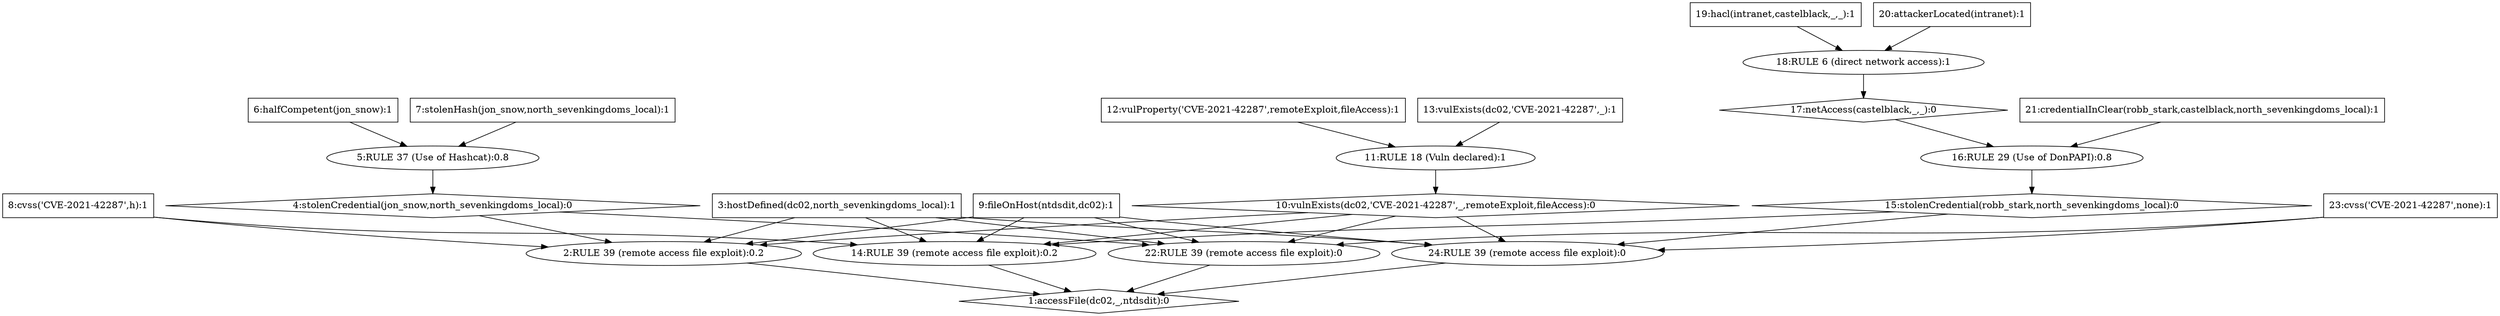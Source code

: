 digraph G {
	1 [label="1:accessFile(dc02,_,ntdsdit):0",shape=diamond];
	2 [label="2:RULE 39 (remote access file exploit):0.2",shape=ellipse];
	3 [label="3:hostDefined(dc02,north_sevenkingdoms_local):1",shape=box];
	4 [label="4:stolenCredential(jon_snow,north_sevenkingdoms_local):0",shape=diamond];
	5 [label="5:RULE 37 (Use of Hashcat):0.8",shape=ellipse];
	6 [label="6:halfCompetent(jon_snow):1",shape=box];
	7 [label="7:stolenHash(jon_snow,north_sevenkingdoms_local):1",shape=box];
	8 [label="8:cvss('CVE-2021-42287',h):1",shape=box];
	9 [label="9:fileOnHost(ntdsdit,dc02):1",shape=box];
	10 [label="10:vulnExists(dc02,'CVE-2021-42287',_,remoteExploit,fileAccess):0",shape=diamond];
	11 [label="11:RULE 18 (Vuln declared):1",shape=ellipse];
	12 [label="12:vulProperty('CVE-2021-42287',remoteExploit,fileAccess):1",shape=box];
	13 [label="13:vulExists(dc02,'CVE-2021-42287',_):1",shape=box];
	14 [label="14:RULE 39 (remote access file exploit):0.2",shape=ellipse];
	15 [label="15:stolenCredential(robb_stark,north_sevenkingdoms_local):0",shape=diamond];
	16 [label="16:RULE 29 (Use of DonPAPI):0.8",shape=ellipse];
	17 [label="17:netAccess(castelblack,_,_):0",shape=diamond];
	18 [label="18:RULE 6 (direct network access):1",shape=ellipse];
	19 [label="19:hacl(intranet,castelblack,_,_):1",shape=box];
	20 [label="20:attackerLocated(intranet):1",shape=box];
	21 [label="21:credentialInClear(robb_stark,castelblack,north_sevenkingdoms_local):1",shape=box];
	22 [label="22:RULE 39 (remote access file exploit):0",shape=ellipse];
	23 [label="23:cvss('CVE-2021-42287',none):1",shape=box];
	24 [label="24:RULE 39 (remote access file exploit):0",shape=ellipse];
	3 -> 	2;
	6 -> 	5;
	7 -> 	5;
	5 -> 	4;
	4 -> 	2;
	8 -> 	2;
	9 -> 	2;
	12 -> 	11;
	13 -> 	11;
	11 -> 	10;
	10 -> 	2;
	2 -> 	1;
	3 -> 	14;
	19 -> 	18;
	20 -> 	18;
	18 -> 	17;
	17 -> 	16;
	21 -> 	16;
	16 -> 	15;
	15 -> 	14;
	8 -> 	14;
	9 -> 	14;
	10 -> 	14;
	14 -> 	1;
	3 -> 	22;
	4 -> 	22;
	23 -> 	22;
	9 -> 	22;
	10 -> 	22;
	22 -> 	1;
	3 -> 	24;
	15 -> 	24;
	23 -> 	24;
	9 -> 	24;
	10 -> 	24;
	24 -> 	1;
}
